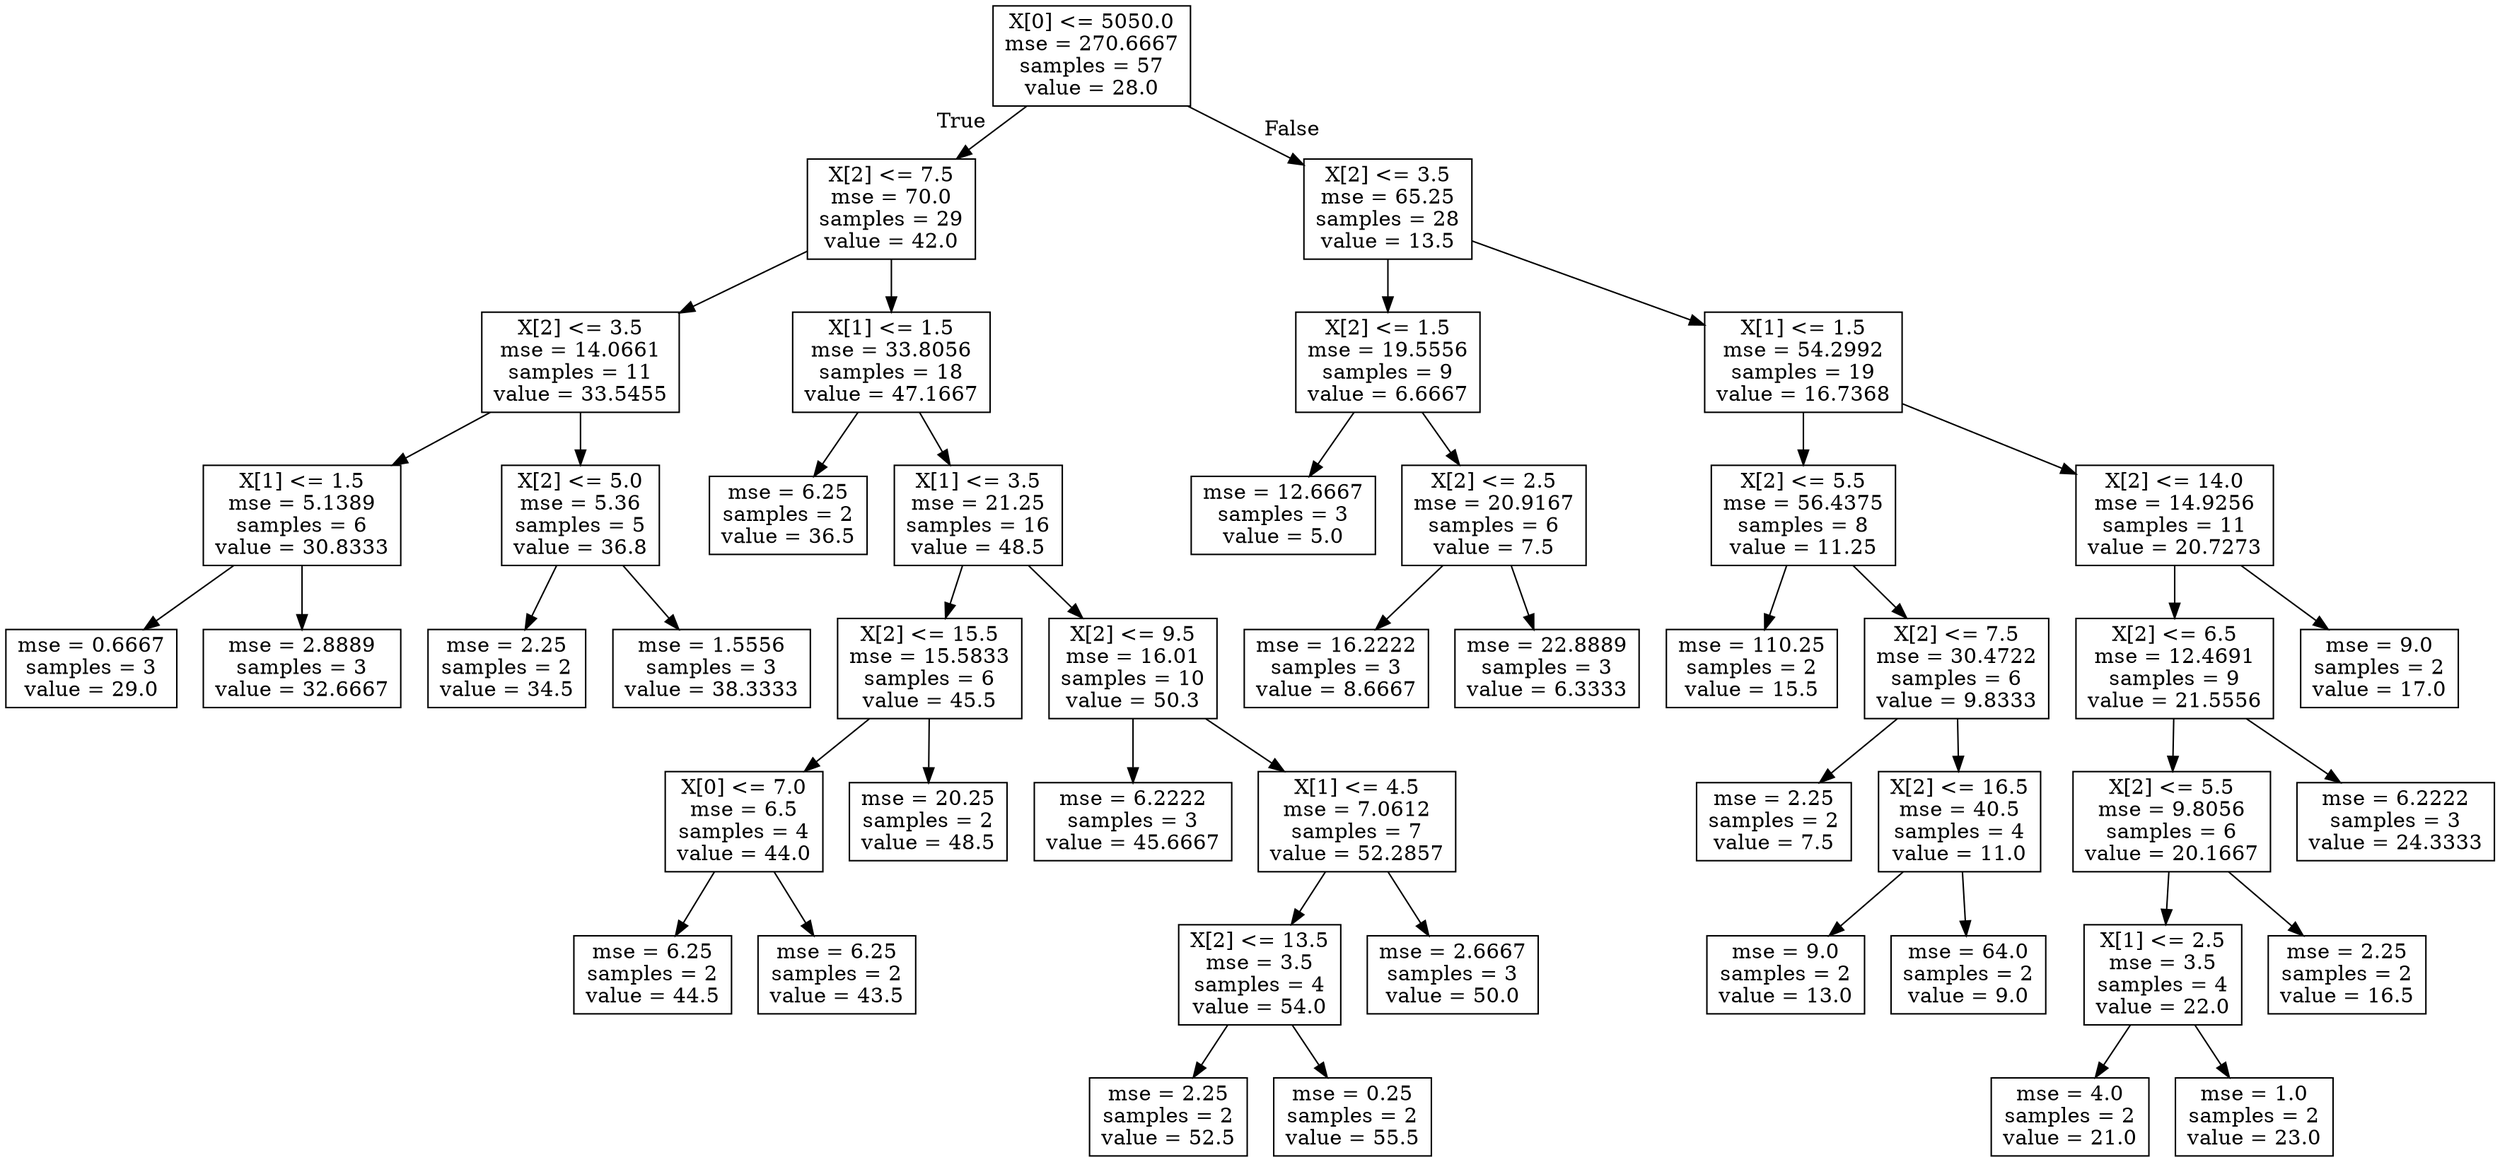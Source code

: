 digraph Tree {
node [shape=box] ;
0 [label="X[0] <= 5050.0\nmse = 270.6667\nsamples = 57\nvalue = 28.0"] ;
1 [label="X[2] <= 7.5\nmse = 70.0\nsamples = 29\nvalue = 42.0"] ;
0 -> 1 [labeldistance=2.5, labelangle=45, headlabel="True"] ;
2 [label="X[2] <= 3.5\nmse = 14.0661\nsamples = 11\nvalue = 33.5455"] ;
1 -> 2 ;
3 [label="X[1] <= 1.5\nmse = 5.1389\nsamples = 6\nvalue = 30.8333"] ;
2 -> 3 ;
4 [label="mse = 0.6667\nsamples = 3\nvalue = 29.0"] ;
3 -> 4 ;
5 [label="mse = 2.8889\nsamples = 3\nvalue = 32.6667"] ;
3 -> 5 ;
6 [label="X[2] <= 5.0\nmse = 5.36\nsamples = 5\nvalue = 36.8"] ;
2 -> 6 ;
7 [label="mse = 2.25\nsamples = 2\nvalue = 34.5"] ;
6 -> 7 ;
8 [label="mse = 1.5556\nsamples = 3\nvalue = 38.3333"] ;
6 -> 8 ;
9 [label="X[1] <= 1.5\nmse = 33.8056\nsamples = 18\nvalue = 47.1667"] ;
1 -> 9 ;
10 [label="mse = 6.25\nsamples = 2\nvalue = 36.5"] ;
9 -> 10 ;
11 [label="X[1] <= 3.5\nmse = 21.25\nsamples = 16\nvalue = 48.5"] ;
9 -> 11 ;
12 [label="X[2] <= 15.5\nmse = 15.5833\nsamples = 6\nvalue = 45.5"] ;
11 -> 12 ;
13 [label="X[0] <= 7.0\nmse = 6.5\nsamples = 4\nvalue = 44.0"] ;
12 -> 13 ;
14 [label="mse = 6.25\nsamples = 2\nvalue = 44.5"] ;
13 -> 14 ;
15 [label="mse = 6.25\nsamples = 2\nvalue = 43.5"] ;
13 -> 15 ;
16 [label="mse = 20.25\nsamples = 2\nvalue = 48.5"] ;
12 -> 16 ;
17 [label="X[2] <= 9.5\nmse = 16.01\nsamples = 10\nvalue = 50.3"] ;
11 -> 17 ;
18 [label="mse = 6.2222\nsamples = 3\nvalue = 45.6667"] ;
17 -> 18 ;
19 [label="X[1] <= 4.5\nmse = 7.0612\nsamples = 7\nvalue = 52.2857"] ;
17 -> 19 ;
20 [label="X[2] <= 13.5\nmse = 3.5\nsamples = 4\nvalue = 54.0"] ;
19 -> 20 ;
21 [label="mse = 2.25\nsamples = 2\nvalue = 52.5"] ;
20 -> 21 ;
22 [label="mse = 0.25\nsamples = 2\nvalue = 55.5"] ;
20 -> 22 ;
23 [label="mse = 2.6667\nsamples = 3\nvalue = 50.0"] ;
19 -> 23 ;
24 [label="X[2] <= 3.5\nmse = 65.25\nsamples = 28\nvalue = 13.5"] ;
0 -> 24 [labeldistance=2.5, labelangle=-45, headlabel="False"] ;
25 [label="X[2] <= 1.5\nmse = 19.5556\nsamples = 9\nvalue = 6.6667"] ;
24 -> 25 ;
26 [label="mse = 12.6667\nsamples = 3\nvalue = 5.0"] ;
25 -> 26 ;
27 [label="X[2] <= 2.5\nmse = 20.9167\nsamples = 6\nvalue = 7.5"] ;
25 -> 27 ;
28 [label="mse = 16.2222\nsamples = 3\nvalue = 8.6667"] ;
27 -> 28 ;
29 [label="mse = 22.8889\nsamples = 3\nvalue = 6.3333"] ;
27 -> 29 ;
30 [label="X[1] <= 1.5\nmse = 54.2992\nsamples = 19\nvalue = 16.7368"] ;
24 -> 30 ;
31 [label="X[2] <= 5.5\nmse = 56.4375\nsamples = 8\nvalue = 11.25"] ;
30 -> 31 ;
32 [label="mse = 110.25\nsamples = 2\nvalue = 15.5"] ;
31 -> 32 ;
33 [label="X[2] <= 7.5\nmse = 30.4722\nsamples = 6\nvalue = 9.8333"] ;
31 -> 33 ;
34 [label="mse = 2.25\nsamples = 2\nvalue = 7.5"] ;
33 -> 34 ;
35 [label="X[2] <= 16.5\nmse = 40.5\nsamples = 4\nvalue = 11.0"] ;
33 -> 35 ;
36 [label="mse = 9.0\nsamples = 2\nvalue = 13.0"] ;
35 -> 36 ;
37 [label="mse = 64.0\nsamples = 2\nvalue = 9.0"] ;
35 -> 37 ;
38 [label="X[2] <= 14.0\nmse = 14.9256\nsamples = 11\nvalue = 20.7273"] ;
30 -> 38 ;
39 [label="X[2] <= 6.5\nmse = 12.4691\nsamples = 9\nvalue = 21.5556"] ;
38 -> 39 ;
40 [label="X[2] <= 5.5\nmse = 9.8056\nsamples = 6\nvalue = 20.1667"] ;
39 -> 40 ;
41 [label="X[1] <= 2.5\nmse = 3.5\nsamples = 4\nvalue = 22.0"] ;
40 -> 41 ;
42 [label="mse = 4.0\nsamples = 2\nvalue = 21.0"] ;
41 -> 42 ;
43 [label="mse = 1.0\nsamples = 2\nvalue = 23.0"] ;
41 -> 43 ;
44 [label="mse = 2.25\nsamples = 2\nvalue = 16.5"] ;
40 -> 44 ;
45 [label="mse = 6.2222\nsamples = 3\nvalue = 24.3333"] ;
39 -> 45 ;
46 [label="mse = 9.0\nsamples = 2\nvalue = 17.0"] ;
38 -> 46 ;
}